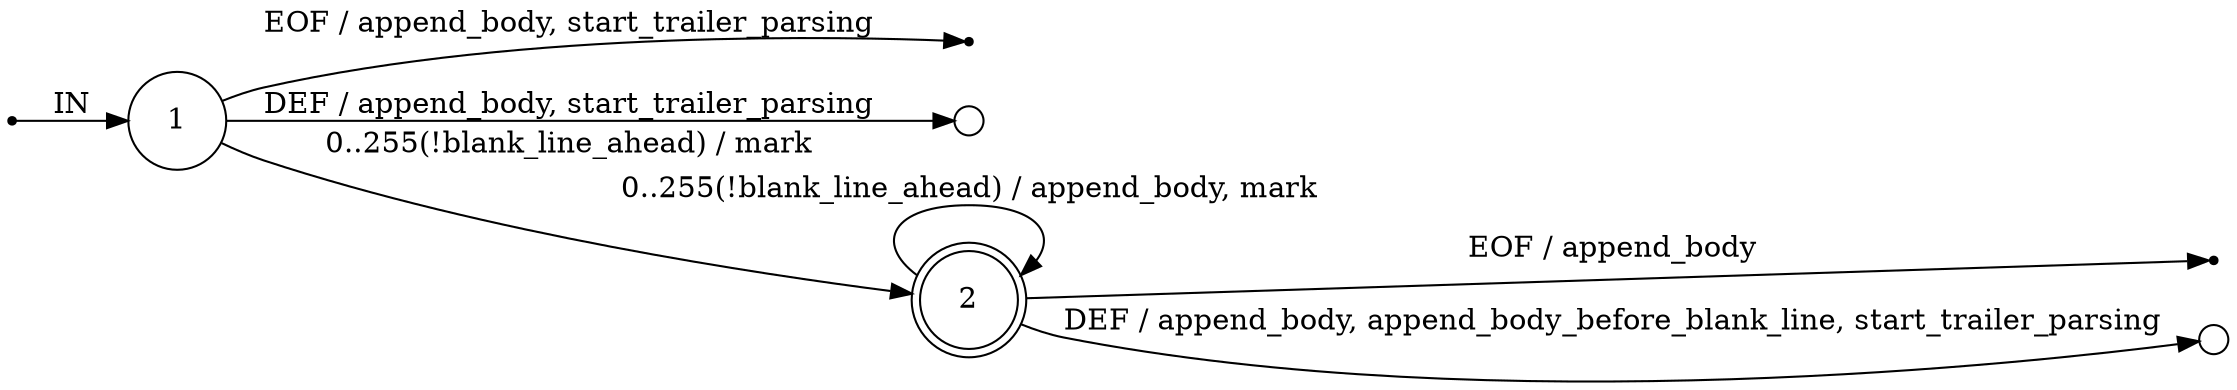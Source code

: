 digraph conventionalcommits {
	rankdir=LR;
	node [ shape = point ];
	ENTRY;
	eof_1;
	eof_2;
	node [ shape = circle, height = 0.2 ];
	err_1 [ label=""];
	err_2 [ label=""];
	node [ fixedsize = true, height = 0.65, shape = doublecircle ];
	2;
	node [ shape = circle ];
	1 -> 2 [ label = "0..255(!blank_line_ahead) / mark" ];
	1 -> err_1 [ label = "DEF / append_body, start_trailer_parsing" ];
	2 -> 2 [ label = "0..255(!blank_line_ahead) / append_body, mark" ];
	2 -> err_2 [ label = "DEF / append_body, append_body_before_blank_line, start_trailer_parsing" ];
	ENTRY -> 1 [ label = "IN" ];
	1 -> eof_1 [ label = "EOF / append_body, start_trailer_parsing" ];
	2 -> eof_2 [ label = "EOF / append_body" ];
}
